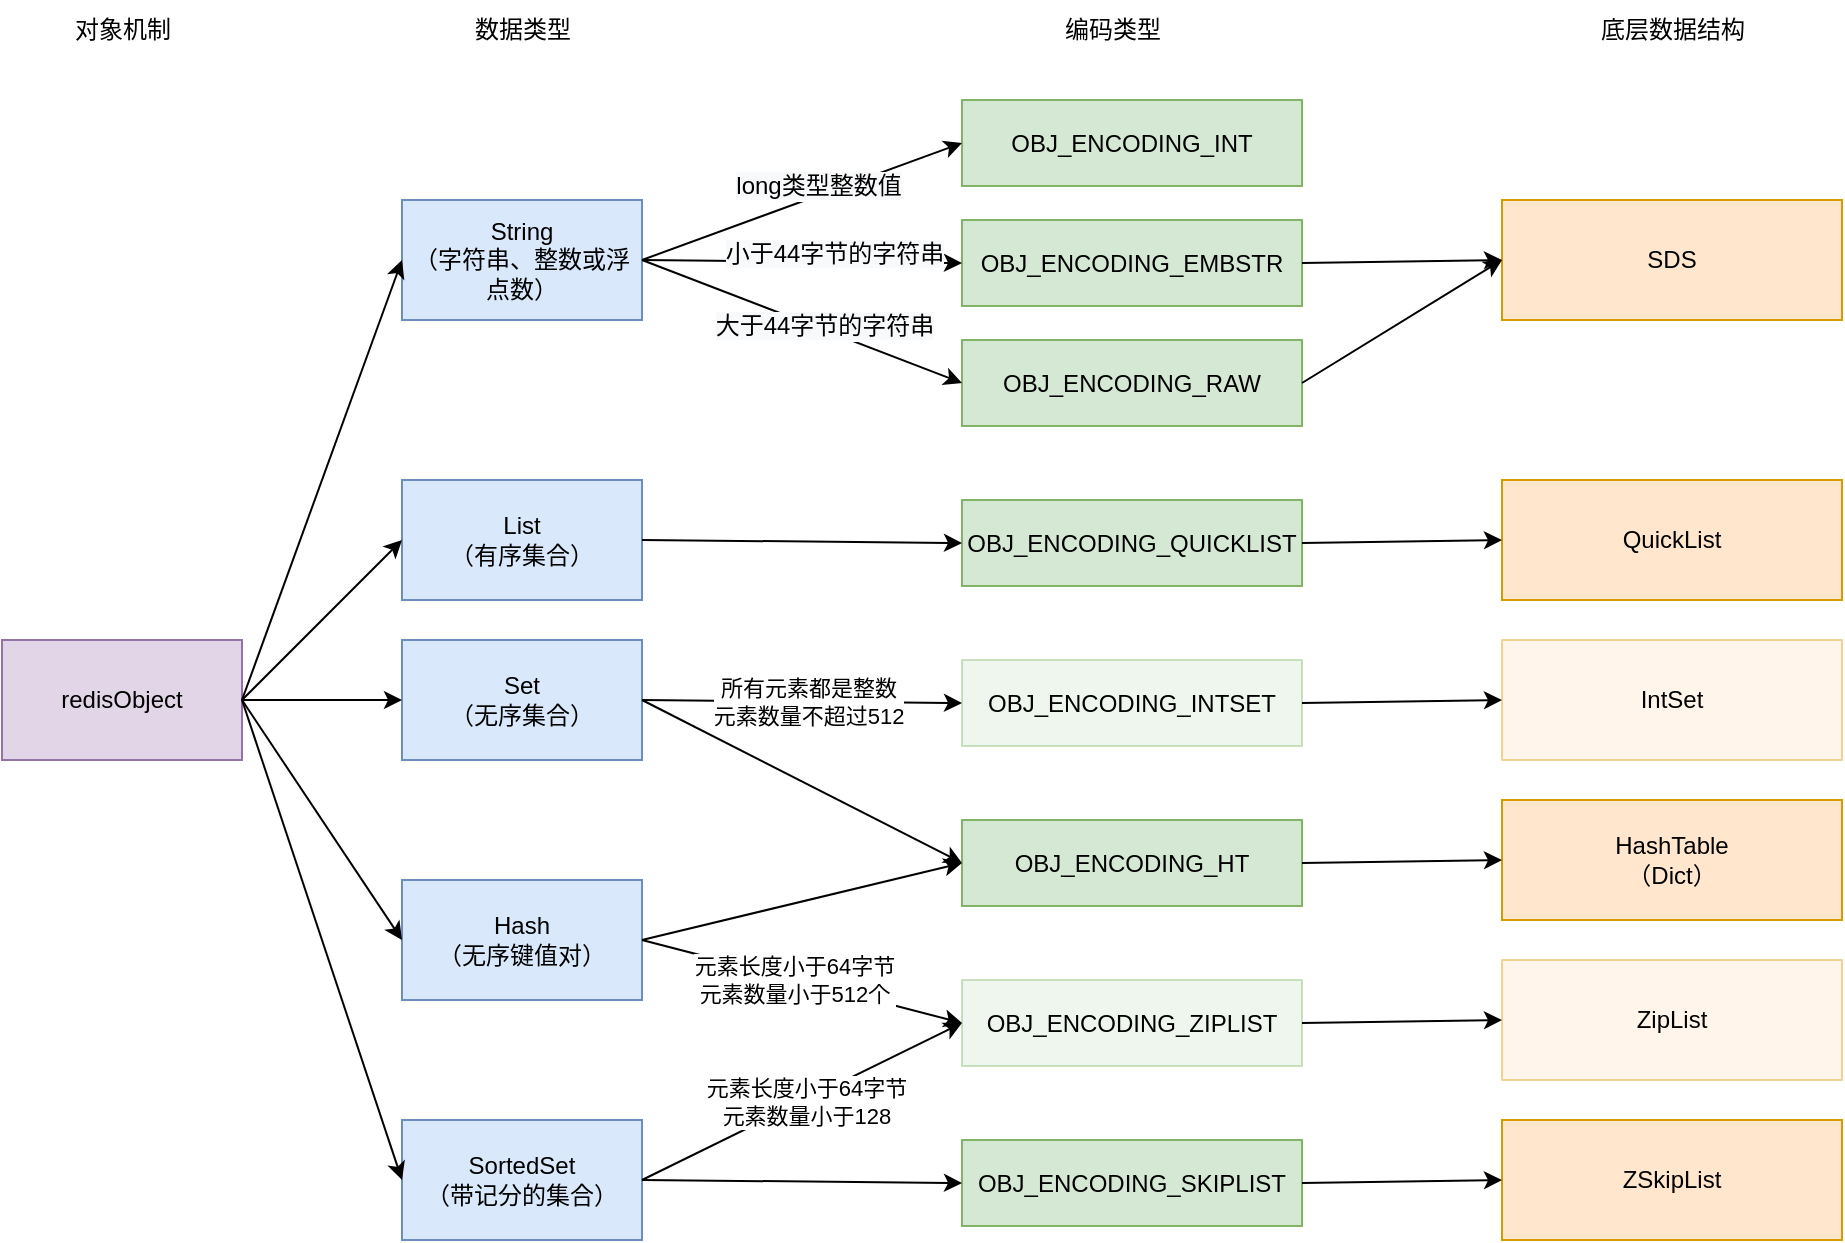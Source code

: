<mxfile version="20.4.1" type="github"><diagram id="yZ0r1Intn805Cjn-J0Yu" name="第 1 页"><mxGraphModel dx="1678" dy="815" grid="1" gridSize="10" guides="1" tooltips="1" connect="1" arrows="1" fold="1" page="1" pageScale="1" pageWidth="827" pageHeight="1169" math="0" shadow="0"><root><mxCell id="0"/><mxCell id="1" parent="0"/><mxCell id="YJmtcbZ3ICE1NTqurdCP-1" value="redisObject" style="rounded=0;whiteSpace=wrap;html=1;fillColor=#e1d5e7;strokeColor=#9673a6;" vertex="1" parent="1"><mxGeometry x="50" y="360" width="120" height="60" as="geometry"/></mxCell><mxCell id="YJmtcbZ3ICE1NTqurdCP-2" value="String&lt;br&gt;（字符串、整数或浮点数）" style="rounded=0;whiteSpace=wrap;html=1;fillColor=#dae8fc;strokeColor=#6c8ebf;" vertex="1" parent="1"><mxGeometry x="250" y="140" width="120" height="60" as="geometry"/></mxCell><mxCell id="YJmtcbZ3ICE1NTqurdCP-5" value="List&lt;br&gt;（有序集合）" style="rounded=0;whiteSpace=wrap;html=1;fillColor=#dae8fc;strokeColor=#6c8ebf;" vertex="1" parent="1"><mxGeometry x="250" y="280" width="120" height="60" as="geometry"/></mxCell><mxCell id="YJmtcbZ3ICE1NTqurdCP-6" value="Set&lt;br&gt;（无序集合）" style="rounded=0;whiteSpace=wrap;html=1;fillColor=#dae8fc;strokeColor=#6c8ebf;" vertex="1" parent="1"><mxGeometry x="250" y="360" width="120" height="60" as="geometry"/></mxCell><mxCell id="YJmtcbZ3ICE1NTqurdCP-7" value="Hash&lt;br&gt;（无序键值对）" style="rounded=0;whiteSpace=wrap;html=1;fillColor=#dae8fc;strokeColor=#6c8ebf;" vertex="1" parent="1"><mxGeometry x="250" y="480" width="120" height="60" as="geometry"/></mxCell><mxCell id="YJmtcbZ3ICE1NTqurdCP-8" value="SortedSet&lt;br&gt;（带记分的集合）" style="rounded=0;whiteSpace=wrap;html=1;fillColor=#dae8fc;strokeColor=#6c8ebf;" vertex="1" parent="1"><mxGeometry x="250" y="600" width="120" height="60" as="geometry"/></mxCell><mxCell id="YJmtcbZ3ICE1NTqurdCP-9" value="OBJ_ENCODING_RAW&lt;br&gt;" style="rounded=0;whiteSpace=wrap;html=1;fillColor=#d5e8d4;strokeColor=#82b366;" vertex="1" parent="1"><mxGeometry x="530" y="210" width="170" height="43" as="geometry"/></mxCell><mxCell id="YJmtcbZ3ICE1NTqurdCP-10" value="OBJ_ENCODING_INT" style="rounded=0;whiteSpace=wrap;html=1;fillColor=#d5e8d4;strokeColor=#82b366;" vertex="1" parent="1"><mxGeometry x="530" y="90" width="170" height="43" as="geometry"/></mxCell><mxCell id="YJmtcbZ3ICE1NTqurdCP-11" value="OBJ_ENCODING_INTSET" style="rounded=0;whiteSpace=wrap;html=1;fillColor=#d5e8d4;strokeColor=#82b366;opacity=40;" vertex="1" parent="1"><mxGeometry x="530" y="370" width="170" height="43" as="geometry"/></mxCell><mxCell id="YJmtcbZ3ICE1NTqurdCP-12" value="OBJ_ENCODING_ZIPLIST" style="rounded=0;whiteSpace=wrap;html=1;fillColor=#d5e8d4;strokeColor=#82b366;opacity=40;" vertex="1" parent="1"><mxGeometry x="530" y="530" width="170" height="43" as="geometry"/></mxCell><mxCell id="YJmtcbZ3ICE1NTqurdCP-13" value="OBJ_ENCODING_EMBSTR" style="rounded=0;whiteSpace=wrap;html=1;fillColor=#d5e8d4;strokeColor=#82b366;" vertex="1" parent="1"><mxGeometry x="530" y="150" width="170" height="43" as="geometry"/></mxCell><mxCell id="YJmtcbZ3ICE1NTqurdCP-14" value="OBJ_ENCODING_QUICKLIST" style="rounded=0;whiteSpace=wrap;html=1;fillColor=#d5e8d4;strokeColor=#82b366;" vertex="1" parent="1"><mxGeometry x="530" y="290" width="170" height="43" as="geometry"/></mxCell><mxCell id="YJmtcbZ3ICE1NTqurdCP-17" value="OBJ_ENCODING_SKIPLIST" style="rounded=0;whiteSpace=wrap;html=1;fillColor=#d5e8d4;strokeColor=#82b366;" vertex="1" parent="1"><mxGeometry x="530" y="610" width="170" height="43" as="geometry"/></mxCell><mxCell id="YJmtcbZ3ICE1NTqurdCP-18" value="OBJ_ENCODING_HT" style="rounded=0;whiteSpace=wrap;html=1;fillColor=#d5e8d4;strokeColor=#82b366;" vertex="1" parent="1"><mxGeometry x="530" y="450" width="170" height="43" as="geometry"/></mxCell><mxCell id="YJmtcbZ3ICE1NTqurdCP-20" value="" style="endArrow=classic;html=1;rounded=0;exitX=1;exitY=0.5;exitDx=0;exitDy=0;entryX=0;entryY=0.5;entryDx=0;entryDy=0;" edge="1" parent="1" source="YJmtcbZ3ICE1NTqurdCP-2" target="YJmtcbZ3ICE1NTqurdCP-10"><mxGeometry width="50" height="50" relative="1" as="geometry"><mxPoint x="510" y="430" as="sourcePoint"/><mxPoint x="560" y="380" as="targetPoint"/></mxGeometry></mxCell><mxCell id="YJmtcbZ3ICE1NTqurdCP-52" value="&lt;span style=&quot;font-size: 12px; background-color: rgb(248, 249, 250);&quot;&gt;long类型整数值&lt;/span&gt;" style="edgeLabel;html=1;align=center;verticalAlign=middle;resizable=0;points=[];" vertex="1" connectable="0" parent="YJmtcbZ3ICE1NTqurdCP-20"><mxGeometry x="0.115" y="5" relative="1" as="geometry"><mxPoint as="offset"/></mxGeometry></mxCell><mxCell id="YJmtcbZ3ICE1NTqurdCP-21" value="" style="endArrow=classic;html=1;rounded=0;exitX=1;exitY=0.5;exitDx=0;exitDy=0;entryX=0;entryY=0.5;entryDx=0;entryDy=0;" edge="1" parent="1" source="YJmtcbZ3ICE1NTqurdCP-2" target="YJmtcbZ3ICE1NTqurdCP-9"><mxGeometry width="50" height="50" relative="1" as="geometry"><mxPoint x="170" y="220" as="sourcePoint"/><mxPoint x="220" y="170" as="targetPoint"/></mxGeometry></mxCell><mxCell id="YJmtcbZ3ICE1NTqurdCP-54" value="&lt;span style=&quot;font-size: 12px; background-color: rgb(248, 249, 250);&quot;&gt;大于44字节的字符串&lt;/span&gt;" style="edgeLabel;html=1;align=center;verticalAlign=middle;resizable=0;points=[];" vertex="1" connectable="0" parent="YJmtcbZ3ICE1NTqurdCP-21"><mxGeometry x="0.12" y="2" relative="1" as="geometry"><mxPoint as="offset"/></mxGeometry></mxCell><mxCell id="YJmtcbZ3ICE1NTqurdCP-22" value="" style="endArrow=classic;html=1;rounded=0;exitX=1;exitY=0.5;exitDx=0;exitDy=0;entryX=0;entryY=0.5;entryDx=0;entryDy=0;" edge="1" parent="1" source="YJmtcbZ3ICE1NTqurdCP-2" target="YJmtcbZ3ICE1NTqurdCP-13"><mxGeometry width="50" height="50" relative="1" as="geometry"><mxPoint x="200" y="240" as="sourcePoint"/><mxPoint x="250" y="190" as="targetPoint"/></mxGeometry></mxCell><mxCell id="YJmtcbZ3ICE1NTqurdCP-53" value="&lt;span style=&quot;font-size: 12px; background-color: rgb(248, 249, 250);&quot;&gt;小于44字节的字符串&lt;/span&gt;" style="edgeLabel;html=1;align=center;verticalAlign=middle;resizable=0;points=[];" vertex="1" connectable="0" parent="YJmtcbZ3ICE1NTqurdCP-22"><mxGeometry x="0.2" y="4" relative="1" as="geometry"><mxPoint as="offset"/></mxGeometry></mxCell><mxCell id="YJmtcbZ3ICE1NTqurdCP-23" value="" style="endArrow=classic;html=1;rounded=0;entryX=0;entryY=0.5;entryDx=0;entryDy=0;exitX=1;exitY=0.5;exitDx=0;exitDy=0;" edge="1" parent="1" source="YJmtcbZ3ICE1NTqurdCP-5" target="YJmtcbZ3ICE1NTqurdCP-14"><mxGeometry width="50" height="50" relative="1" as="geometry"><mxPoint x="170" y="290" as="sourcePoint"/><mxPoint x="220" y="240" as="targetPoint"/></mxGeometry></mxCell><mxCell id="YJmtcbZ3ICE1NTqurdCP-24" value="" style="endArrow=classic;html=1;rounded=0;entryX=0;entryY=0.5;entryDx=0;entryDy=0;exitX=1;exitY=0.5;exitDx=0;exitDy=0;" edge="1" parent="1" source="YJmtcbZ3ICE1NTqurdCP-7" target="YJmtcbZ3ICE1NTqurdCP-12"><mxGeometry width="50" height="50" relative="1" as="geometry"><mxPoint x="170" y="450" as="sourcePoint"/><mxPoint x="220" y="400" as="targetPoint"/></mxGeometry></mxCell><mxCell id="YJmtcbZ3ICE1NTqurdCP-56" value="&lt;span style=&quot;font-size: 11px;&quot;&gt;元素长度小于64字节&lt;/span&gt;&lt;br&gt;元素数量小于512个" style="edgeLabel;html=1;align=center;verticalAlign=middle;resizable=0;points=[];" vertex="1" connectable="0" parent="YJmtcbZ3ICE1NTqurdCP-24"><mxGeometry x="-0.056" relative="1" as="geometry"><mxPoint as="offset"/></mxGeometry></mxCell><mxCell id="YJmtcbZ3ICE1NTqurdCP-25" value="" style="endArrow=classic;html=1;rounded=0;entryX=0;entryY=0.5;entryDx=0;entryDy=0;exitX=1;exitY=0.5;exitDx=0;exitDy=0;" edge="1" parent="1" source="YJmtcbZ3ICE1NTqurdCP-7" target="YJmtcbZ3ICE1NTqurdCP-18"><mxGeometry width="50" height="50" relative="1" as="geometry"><mxPoint x="150" y="450" as="sourcePoint"/><mxPoint x="200" y="400" as="targetPoint"/></mxGeometry></mxCell><mxCell id="YJmtcbZ3ICE1NTqurdCP-26" value="" style="endArrow=classic;html=1;rounded=0;entryX=0;entryY=0.5;entryDx=0;entryDy=0;exitX=1;exitY=0.5;exitDx=0;exitDy=0;" edge="1" parent="1" source="YJmtcbZ3ICE1NTqurdCP-6" target="YJmtcbZ3ICE1NTqurdCP-18"><mxGeometry width="50" height="50" relative="1" as="geometry"><mxPoint x="90" y="500" as="sourcePoint"/><mxPoint x="140" y="450" as="targetPoint"/></mxGeometry></mxCell><mxCell id="YJmtcbZ3ICE1NTqurdCP-27" value="" style="endArrow=classic;html=1;rounded=0;entryX=0;entryY=0.5;entryDx=0;entryDy=0;exitX=1;exitY=0.5;exitDx=0;exitDy=0;" edge="1" parent="1" source="YJmtcbZ3ICE1NTqurdCP-6" target="YJmtcbZ3ICE1NTqurdCP-11"><mxGeometry width="50" height="50" relative="1" as="geometry"><mxPoint x="160" y="520" as="sourcePoint"/><mxPoint x="210" y="470" as="targetPoint"/></mxGeometry></mxCell><mxCell id="YJmtcbZ3ICE1NTqurdCP-55" value="所有元素都是整数&lt;br&gt;&lt;span style=&quot;font-size: 11px;&quot;&gt;元素数量不超过512&lt;/span&gt;" style="edgeLabel;html=1;align=center;verticalAlign=middle;resizable=0;points=[];" vertex="1" connectable="0" parent="YJmtcbZ3ICE1NTqurdCP-27"><mxGeometry x="0.032" relative="1" as="geometry"><mxPoint as="offset"/></mxGeometry></mxCell><mxCell id="YJmtcbZ3ICE1NTqurdCP-28" value="" style="endArrow=classic;html=1;rounded=0;entryX=0;entryY=0.5;entryDx=0;entryDy=0;exitX=1;exitY=0.5;exitDx=0;exitDy=0;" edge="1" parent="1" source="YJmtcbZ3ICE1NTqurdCP-8" target="YJmtcbZ3ICE1NTqurdCP-17"><mxGeometry width="50" height="50" relative="1" as="geometry"><mxPoint x="300" y="640" as="sourcePoint"/><mxPoint x="350" y="590" as="targetPoint"/></mxGeometry></mxCell><mxCell id="YJmtcbZ3ICE1NTqurdCP-29" value="" style="endArrow=classic;html=1;rounded=0;entryX=0;entryY=0.5;entryDx=0;entryDy=0;exitX=1;exitY=0.5;exitDx=0;exitDy=0;" edge="1" parent="1" source="YJmtcbZ3ICE1NTqurdCP-8" target="YJmtcbZ3ICE1NTqurdCP-12"><mxGeometry width="50" height="50" relative="1" as="geometry"><mxPoint x="210" y="710" as="sourcePoint"/><mxPoint x="260" y="660" as="targetPoint"/></mxGeometry></mxCell><mxCell id="YJmtcbZ3ICE1NTqurdCP-57" value="&lt;span style=&quot;font-size: 11px;&quot;&gt;元素长度小于64字节&lt;/span&gt;&lt;br&gt;元素数量小于128" style="edgeLabel;html=1;align=center;verticalAlign=middle;resizable=0;points=[];" vertex="1" connectable="0" parent="YJmtcbZ3ICE1NTqurdCP-29"><mxGeometry x="0.014" y="-1" relative="1" as="geometry"><mxPoint as="offset"/></mxGeometry></mxCell><mxCell id="YJmtcbZ3ICE1NTqurdCP-30" value="SDS" style="rounded=0;whiteSpace=wrap;html=1;fillColor=#ffe6cc;strokeColor=#d79b00;" vertex="1" parent="1"><mxGeometry x="800" y="140" width="170" height="60" as="geometry"/></mxCell><mxCell id="YJmtcbZ3ICE1NTqurdCP-31" value="QuickList" style="rounded=0;whiteSpace=wrap;html=1;fillColor=#ffe6cc;strokeColor=#d79b00;" vertex="1" parent="1"><mxGeometry x="800" y="280" width="170" height="60" as="geometry"/></mxCell><mxCell id="YJmtcbZ3ICE1NTqurdCP-32" value="ZipList" style="rounded=0;whiteSpace=wrap;html=1;fillColor=#ffe6cc;strokeColor=#d79b00;opacity=40;" vertex="1" parent="1"><mxGeometry x="800" y="520" width="170" height="60" as="geometry"/></mxCell><mxCell id="YJmtcbZ3ICE1NTqurdCP-33" value="HashTable&lt;br&gt;（Dict）" style="rounded=0;whiteSpace=wrap;html=1;fillColor=#ffe6cc;strokeColor=#d79b00;" vertex="1" parent="1"><mxGeometry x="800" y="440" width="170" height="60" as="geometry"/></mxCell><mxCell id="YJmtcbZ3ICE1NTqurdCP-34" value="IntSet" style="rounded=0;whiteSpace=wrap;html=1;fillColor=#ffe6cc;strokeColor=#d79b00;opacity=40;" vertex="1" parent="1"><mxGeometry x="800" y="360" width="170" height="60" as="geometry"/></mxCell><mxCell id="YJmtcbZ3ICE1NTqurdCP-35" value="ZSkipList" style="rounded=0;whiteSpace=wrap;html=1;fillColor=#ffe6cc;strokeColor=#d79b00;" vertex="1" parent="1"><mxGeometry x="800" y="600" width="170" height="60" as="geometry"/></mxCell><mxCell id="YJmtcbZ3ICE1NTqurdCP-36" value="" style="endArrow=classic;html=1;rounded=0;exitX=1;exitY=0.5;exitDx=0;exitDy=0;entryX=0;entryY=0.5;entryDx=0;entryDy=0;" edge="1" parent="1" source="YJmtcbZ3ICE1NTqurdCP-9" target="YJmtcbZ3ICE1NTqurdCP-30"><mxGeometry width="50" height="50" relative="1" as="geometry"><mxPoint x="1040" y="290" as="sourcePoint"/><mxPoint x="1090" y="240" as="targetPoint"/></mxGeometry></mxCell><mxCell id="YJmtcbZ3ICE1NTqurdCP-37" value="" style="endArrow=classic;html=1;rounded=0;exitX=1;exitY=0.5;exitDx=0;exitDy=0;entryX=0;entryY=0.5;entryDx=0;entryDy=0;" edge="1" parent="1" source="YJmtcbZ3ICE1NTqurdCP-17" target="YJmtcbZ3ICE1NTqurdCP-35"><mxGeometry width="50" height="50" relative="1" as="geometry"><mxPoint x="710" y="180" as="sourcePoint"/><mxPoint x="810" y="180" as="targetPoint"/></mxGeometry></mxCell><mxCell id="YJmtcbZ3ICE1NTqurdCP-38" value="" style="endArrow=classic;html=1;rounded=0;exitX=1;exitY=0.5;exitDx=0;exitDy=0;entryX=0;entryY=0.5;entryDx=0;entryDy=0;" edge="1" parent="1" source="YJmtcbZ3ICE1NTqurdCP-12" target="YJmtcbZ3ICE1NTqurdCP-32"><mxGeometry width="50" height="50" relative="1" as="geometry"><mxPoint x="720" y="190" as="sourcePoint"/><mxPoint x="820" y="190" as="targetPoint"/></mxGeometry></mxCell><mxCell id="YJmtcbZ3ICE1NTqurdCP-39" value="" style="endArrow=classic;html=1;rounded=0;exitX=1;exitY=0.5;exitDx=0;exitDy=0;entryX=0;entryY=0.5;entryDx=0;entryDy=0;" edge="1" parent="1" source="YJmtcbZ3ICE1NTqurdCP-18" target="YJmtcbZ3ICE1NTqurdCP-33"><mxGeometry width="50" height="50" relative="1" as="geometry"><mxPoint x="730" y="200" as="sourcePoint"/><mxPoint x="830" y="200" as="targetPoint"/></mxGeometry></mxCell><mxCell id="YJmtcbZ3ICE1NTqurdCP-40" value="" style="endArrow=classic;html=1;rounded=0;exitX=1;exitY=0.5;exitDx=0;exitDy=0;entryX=0;entryY=0.5;entryDx=0;entryDy=0;" edge="1" parent="1" source="YJmtcbZ3ICE1NTqurdCP-11" target="YJmtcbZ3ICE1NTqurdCP-34"><mxGeometry width="50" height="50" relative="1" as="geometry"><mxPoint x="740" y="210" as="sourcePoint"/><mxPoint x="840" y="210" as="targetPoint"/></mxGeometry></mxCell><mxCell id="YJmtcbZ3ICE1NTqurdCP-41" value="" style="endArrow=classic;html=1;rounded=0;exitX=1;exitY=0.5;exitDx=0;exitDy=0;entryX=0;entryY=0.5;entryDx=0;entryDy=0;" edge="1" parent="1" source="YJmtcbZ3ICE1NTqurdCP-14" target="YJmtcbZ3ICE1NTqurdCP-31"><mxGeometry width="50" height="50" relative="1" as="geometry"><mxPoint x="750" y="220" as="sourcePoint"/><mxPoint x="850" y="220" as="targetPoint"/></mxGeometry></mxCell><mxCell id="YJmtcbZ3ICE1NTqurdCP-42" value="" style="endArrow=classic;html=1;rounded=0;exitX=1;exitY=0.5;exitDx=0;exitDy=0;entryX=0;entryY=0.5;entryDx=0;entryDy=0;" edge="1" parent="1" source="YJmtcbZ3ICE1NTqurdCP-13" target="YJmtcbZ3ICE1NTqurdCP-30"><mxGeometry width="50" height="50" relative="1" as="geometry"><mxPoint x="710" y="180" as="sourcePoint"/><mxPoint x="810" y="180" as="targetPoint"/></mxGeometry></mxCell><mxCell id="YJmtcbZ3ICE1NTqurdCP-43" value="" style="endArrow=classic;html=1;rounded=0;entryX=0;entryY=0.5;entryDx=0;entryDy=0;" edge="1" parent="1" target="YJmtcbZ3ICE1NTqurdCP-2"><mxGeometry width="50" height="50" relative="1" as="geometry"><mxPoint x="170" y="390" as="sourcePoint"/><mxPoint x="160" y="510" as="targetPoint"/></mxGeometry></mxCell><mxCell id="YJmtcbZ3ICE1NTqurdCP-44" value="" style="endArrow=classic;html=1;rounded=0;entryX=0;entryY=0.5;entryDx=0;entryDy=0;exitX=1;exitY=0.5;exitDx=0;exitDy=0;" edge="1" parent="1" source="YJmtcbZ3ICE1NTqurdCP-1" target="YJmtcbZ3ICE1NTqurdCP-5"><mxGeometry width="50" height="50" relative="1" as="geometry"><mxPoint x="180" y="400" as="sourcePoint"/><mxPoint x="260" y="180" as="targetPoint"/></mxGeometry></mxCell><mxCell id="YJmtcbZ3ICE1NTqurdCP-45" value="" style="endArrow=classic;html=1;rounded=0;entryX=0;entryY=0.5;entryDx=0;entryDy=0;exitX=1;exitY=0.5;exitDx=0;exitDy=0;" edge="1" parent="1" source="YJmtcbZ3ICE1NTqurdCP-1" target="YJmtcbZ3ICE1NTqurdCP-6"><mxGeometry width="50" height="50" relative="1" as="geometry"><mxPoint x="190" y="410" as="sourcePoint"/><mxPoint x="270" y="190" as="targetPoint"/></mxGeometry></mxCell><mxCell id="YJmtcbZ3ICE1NTqurdCP-46" value="" style="endArrow=classic;html=1;rounded=0;entryX=0;entryY=0.5;entryDx=0;entryDy=0;exitX=1;exitY=0.5;exitDx=0;exitDy=0;" edge="1" parent="1" source="YJmtcbZ3ICE1NTqurdCP-1" target="YJmtcbZ3ICE1NTqurdCP-7"><mxGeometry width="50" height="50" relative="1" as="geometry"><mxPoint x="200" y="420" as="sourcePoint"/><mxPoint x="280" y="200" as="targetPoint"/></mxGeometry></mxCell><mxCell id="YJmtcbZ3ICE1NTqurdCP-47" value="" style="endArrow=classic;html=1;rounded=0;entryX=0;entryY=0.5;entryDx=0;entryDy=0;exitX=1;exitY=0.5;exitDx=0;exitDy=0;" edge="1" parent="1" source="YJmtcbZ3ICE1NTqurdCP-1" target="YJmtcbZ3ICE1NTqurdCP-8"><mxGeometry width="50" height="50" relative="1" as="geometry"><mxPoint x="210" y="430" as="sourcePoint"/><mxPoint x="290" y="210" as="targetPoint"/></mxGeometry></mxCell><mxCell id="YJmtcbZ3ICE1NTqurdCP-48" value="对象机制" style="text;html=1;align=center;verticalAlign=middle;resizable=0;points=[];autosize=1;strokeColor=none;fillColor=none;" vertex="1" parent="1"><mxGeometry x="75" y="40" width="70" height="30" as="geometry"/></mxCell><mxCell id="YJmtcbZ3ICE1NTqurdCP-49" value="数据类型" style="text;html=1;align=center;verticalAlign=middle;resizable=0;points=[];autosize=1;strokeColor=none;fillColor=none;" vertex="1" parent="1"><mxGeometry x="275" y="40" width="70" height="30" as="geometry"/></mxCell><mxCell id="YJmtcbZ3ICE1NTqurdCP-50" value="编码类型" style="text;html=1;align=center;verticalAlign=middle;resizable=0;points=[];autosize=1;strokeColor=none;fillColor=none;" vertex="1" parent="1"><mxGeometry x="570" y="40" width="70" height="30" as="geometry"/></mxCell><mxCell id="YJmtcbZ3ICE1NTqurdCP-51" value="底层数据结构" style="text;html=1;align=center;verticalAlign=middle;resizable=0;points=[];autosize=1;strokeColor=none;fillColor=none;" vertex="1" parent="1"><mxGeometry x="835" y="40" width="100" height="30" as="geometry"/></mxCell></root></mxGraphModel></diagram></mxfile>